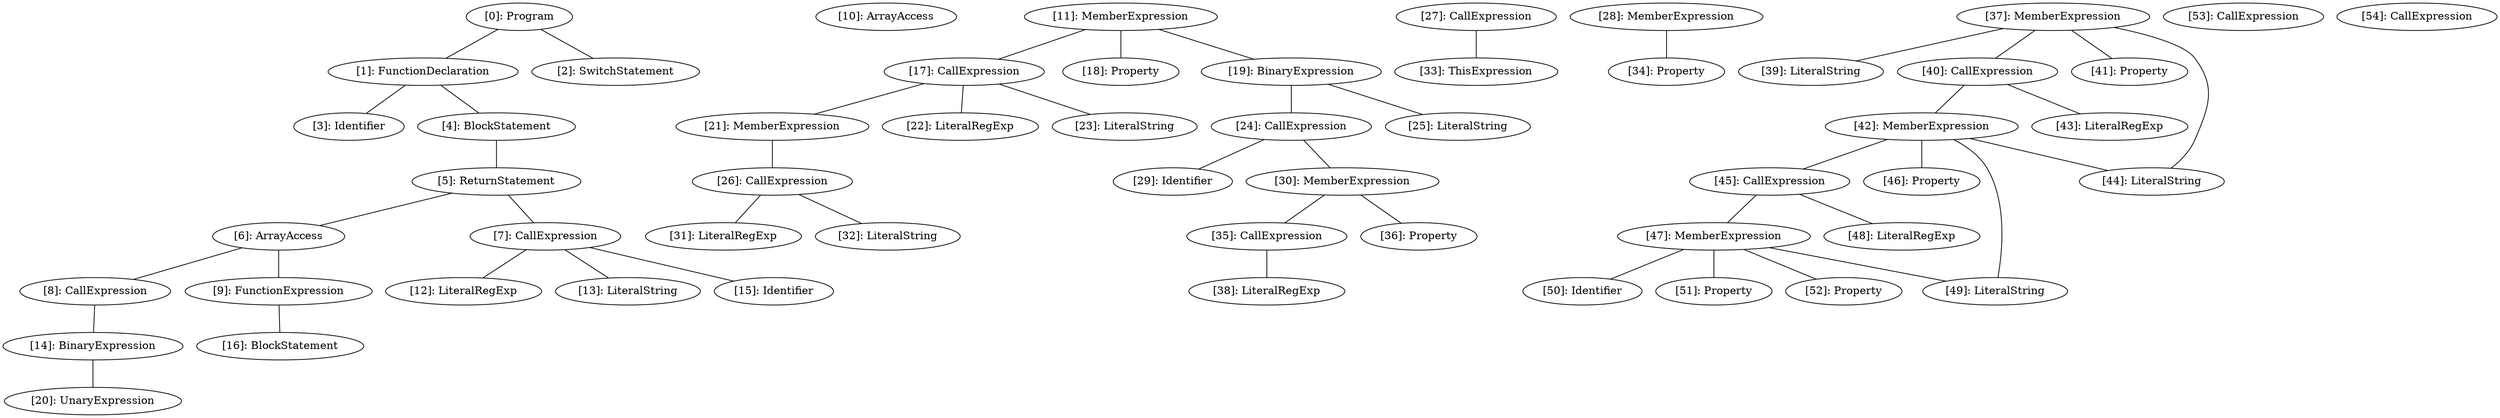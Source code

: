 // Result
graph {
	0 [label="[0]: Program"]
	1 [label="[1]: FunctionDeclaration"]
	2 [label="[2]: SwitchStatement"]
	3 [label="[3]: Identifier"]
	4 [label="[4]: BlockStatement"]
	5 [label="[5]: ReturnStatement"]
	6 [label="[6]: ArrayAccess"]
	7 [label="[7]: CallExpression"]
	8 [label="[8]: CallExpression"]
	9 [label="[9]: FunctionExpression"]
	10 [label="[10]: ArrayAccess"]
	11 [label="[11]: MemberExpression"]
	12 [label="[12]: LiteralRegExp"]
	13 [label="[13]: LiteralString"]
	14 [label="[14]: BinaryExpression"]
	15 [label="[15]: Identifier"]
	16 [label="[16]: BlockStatement"]
	17 [label="[17]: CallExpression"]
	18 [label="[18]: Property"]
	19 [label="[19]: BinaryExpression"]
	20 [label="[20]: UnaryExpression"]
	21 [label="[21]: MemberExpression"]
	22 [label="[22]: LiteralRegExp"]
	23 [label="[23]: LiteralString"]
	24 [label="[24]: CallExpression"]
	25 [label="[25]: LiteralString"]
	26 [label="[26]: CallExpression"]
	27 [label="[27]: CallExpression"]
	28 [label="[28]: MemberExpression"]
	29 [label="[29]: Identifier"]
	30 [label="[30]: MemberExpression"]
	31 [label="[31]: LiteralRegExp"]
	32 [label="[32]: LiteralString"]
	33 [label="[33]: ThisExpression"]
	34 [label="[34]: Property"]
	35 [label="[35]: CallExpression"]
	36 [label="[36]: Property"]
	37 [label="[37]: MemberExpression"]
	38 [label="[38]: LiteralRegExp"]
	39 [label="[39]: LiteralString"]
	40 [label="[40]: CallExpression"]
	41 [label="[41]: Property"]
	42 [label="[42]: MemberExpression"]
	43 [label="[43]: LiteralRegExp"]
	44 [label="[44]: LiteralString"]
	45 [label="[45]: CallExpression"]
	46 [label="[46]: Property"]
	47 [label="[47]: MemberExpression"]
	48 [label="[48]: LiteralRegExp"]
	49 [label="[49]: LiteralString"]
	50 [label="[50]: Identifier"]
	51 [label="[51]: Property"]
	52 [label="[52]: Property"]
	53 [label="[53]: CallExpression"]
	54 [label="[54]: CallExpression"]
	0 -- 1
	0 -- 2
	1 -- 3
	1 -- 4
	4 -- 5
	5 -- 6
	5 -- 7
	6 -- 8
	6 -- 9
	7 -- 12
	7 -- 13
	7 -- 15
	8 -- 14
	9 -- 16
	11 -- 17
	11 -- 18
	11 -- 19
	14 -- 20
	17 -- 21
	17 -- 22
	17 -- 23
	19 -- 24
	19 -- 25
	21 -- 26
	24 -- 29
	24 -- 30
	26 -- 31
	26 -- 32
	27 -- 33
	28 -- 34
	30 -- 35
	30 -- 36
	35 -- 38
	37 -- 39
	37 -- 40
	37 -- 41
	37 -- 44
	40 -- 42
	40 -- 43
	42 -- 44
	42 -- 45
	42 -- 46
	42 -- 49
	45 -- 47
	45 -- 48
	47 -- 49
	47 -- 50
	47 -- 51
	47 -- 52
}
